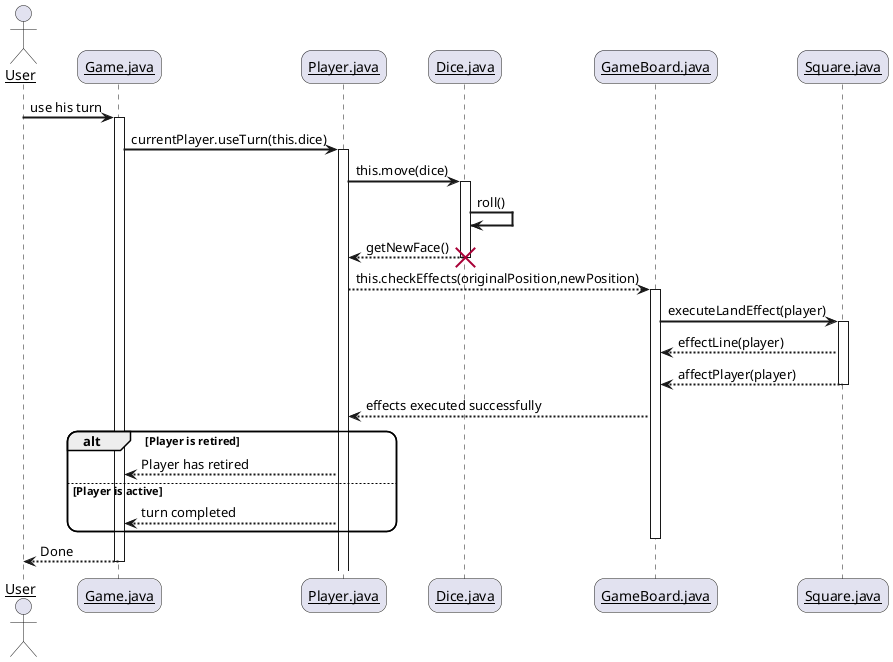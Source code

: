 @startuml
skinparam sequenceArrowThickness 2
skinparam roundcorner 20
skinparam maxmessagesize 600
skinparam sequenceParticipant underline

actor User
participant "Game.java" as A
participant "Player.java" as B
participant "Dice.java" as C
participant "GameBoard.java" as D
participant "Square.java" as E

User -> A: use his turn
activate A

A -> B: currentPlayer.useTurn(this.dice)
activate B

B -> C: this.move(dice)
activate C
C -> C: roll()
C --> B: getNewFace()
destroy C

B --> D: this.checkEffects(originalPosition,newPosition)
activate D

D -> E: executeLandEffect(player)
activate E
E --> D: effectLine(player)
E --> D: affectPlayer(player)
deactivate E

D --> B: effects executed successfully

alt Player is retired
    B --> A: Player has retired
else Player is active
    B --> A: turn completed
end

deactivate D

A --> User: Done
deactivate A
@enduml
